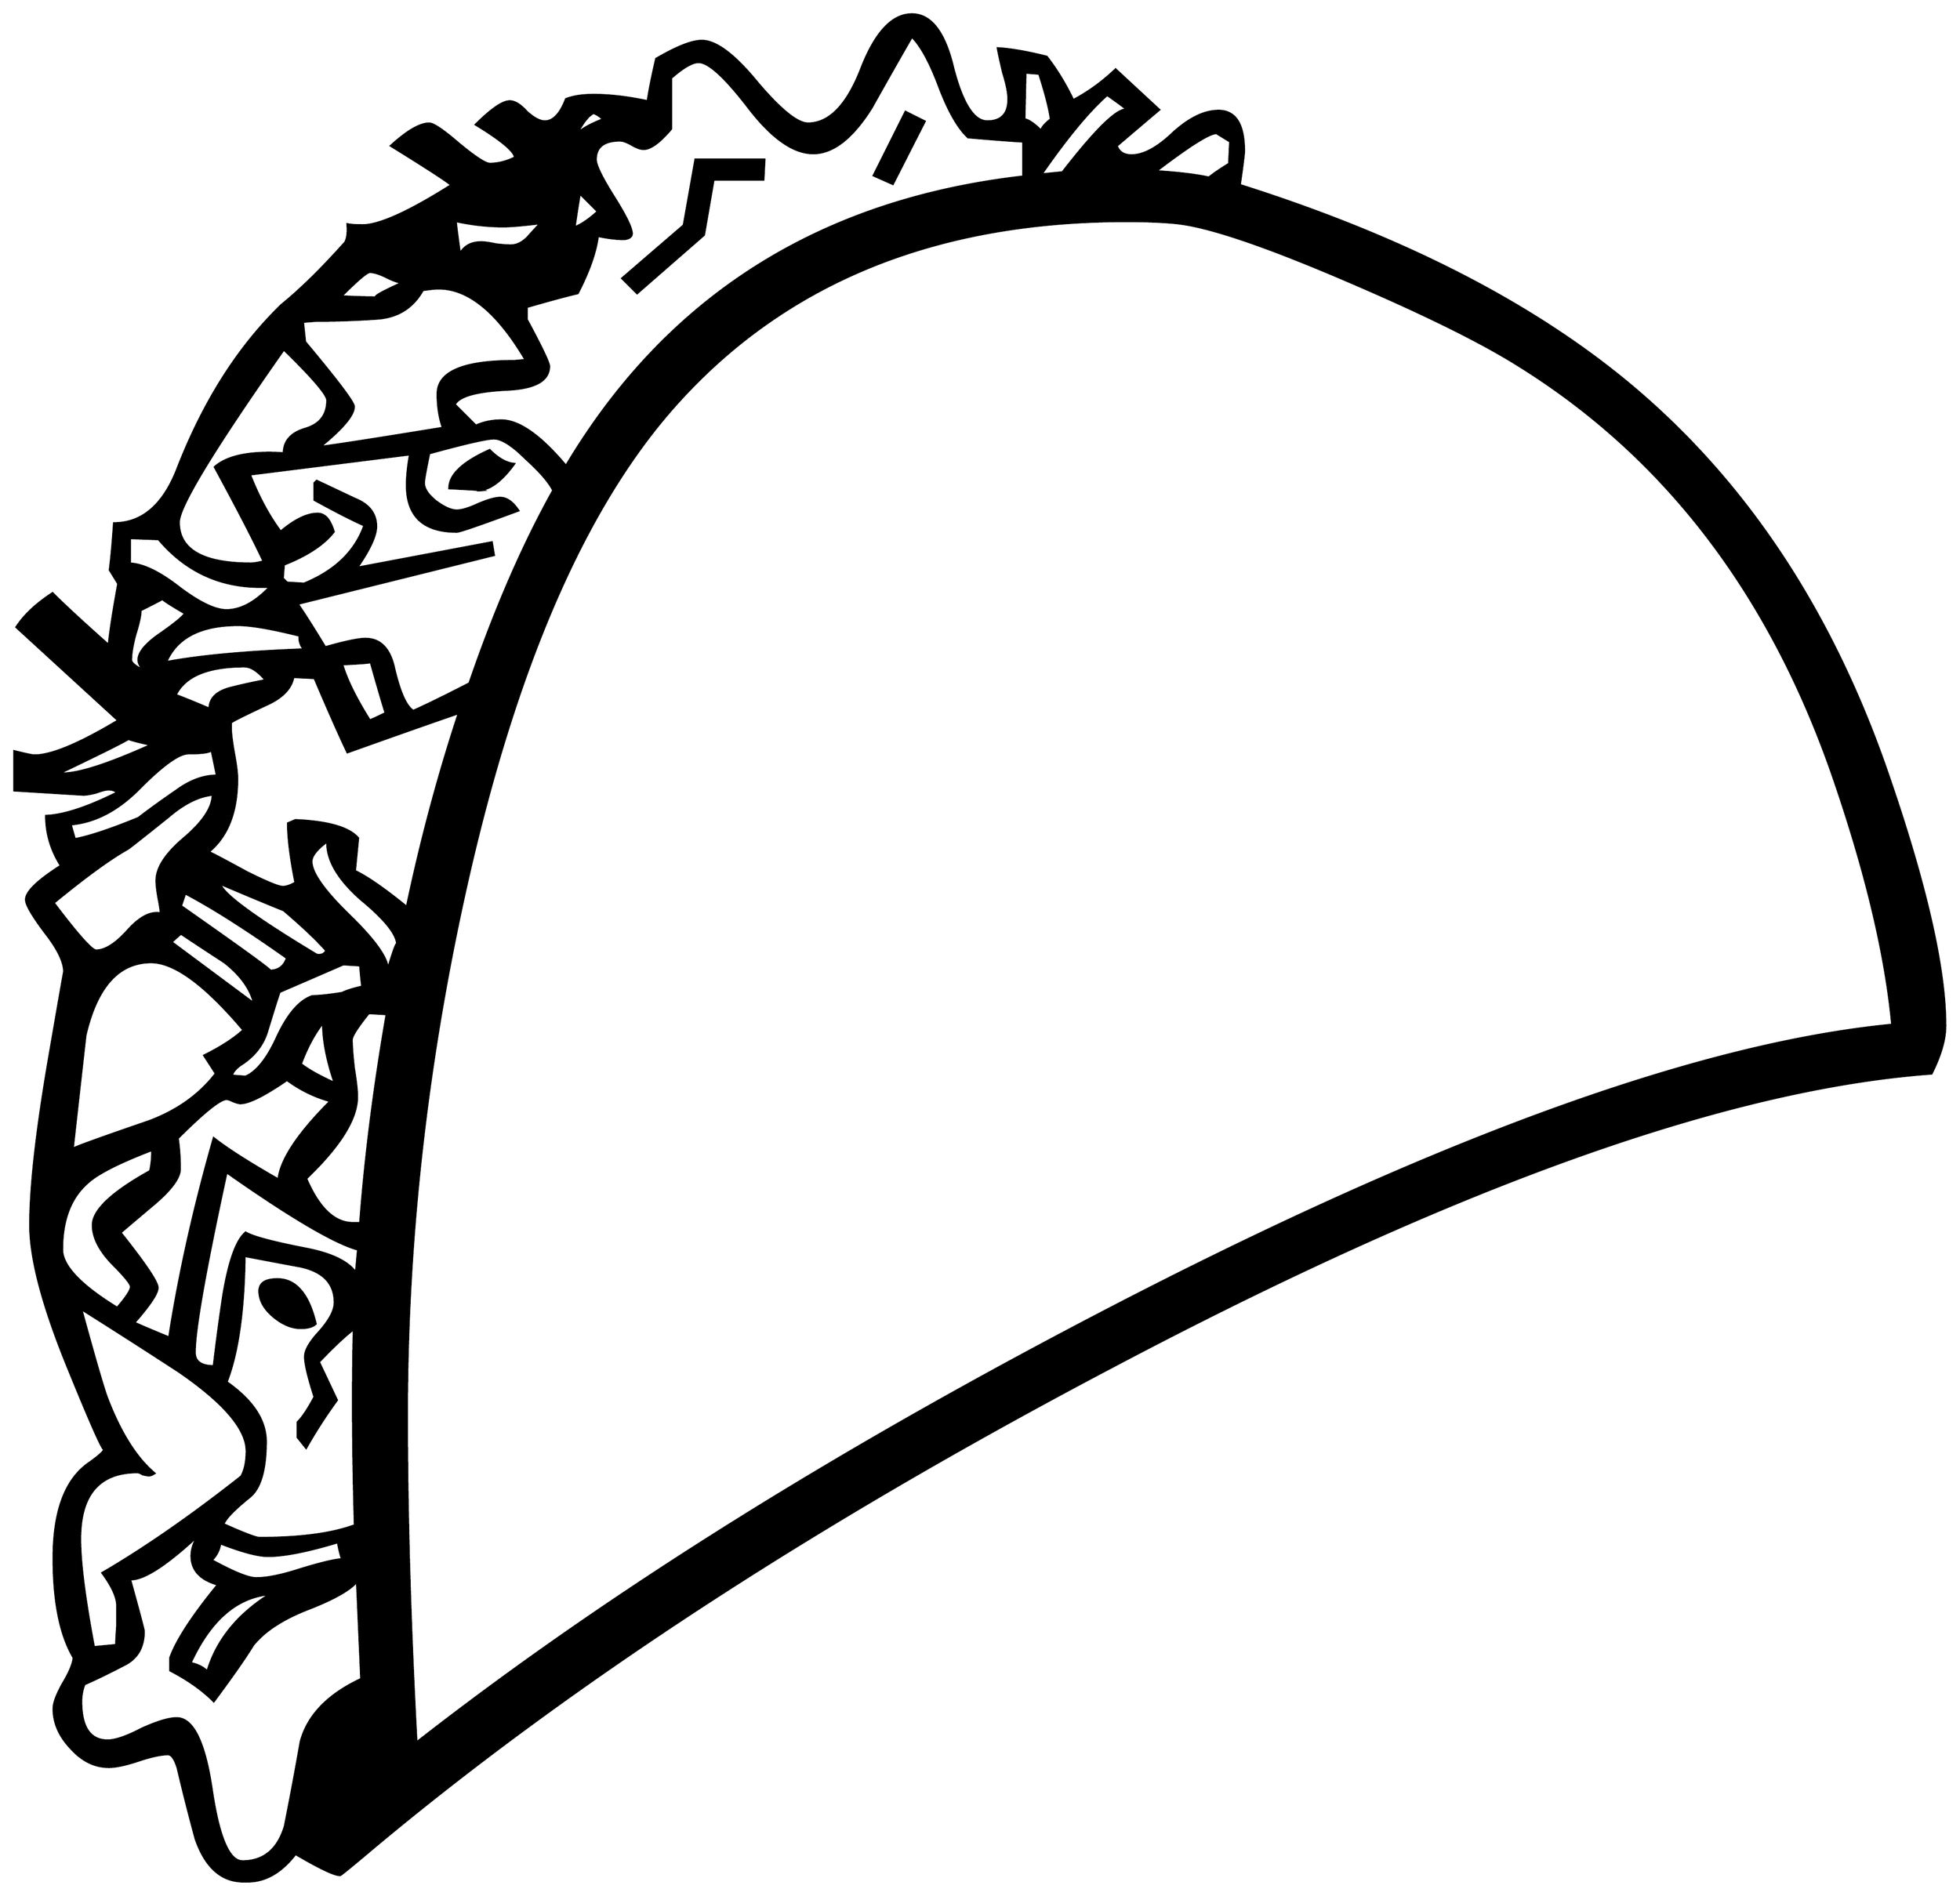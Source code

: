 


\begin{tikzpicture}[y=0.80pt, x=0.80pt, yscale=-1.0, xscale=1.0, inner sep=0pt, outer sep=0pt]
\begin{scope}[shift={(100.0,1721.0)},nonzero rule]
  \path[draw=.,fill=.,line width=1.600pt] (1934.0,-524.0) ..
    controls (1934.0,-511.333) and (1929.667,-496.333) ..
    (1921.0,-479.0) .. controls (1729.0,-465.0) and
    (1472.667,-373.333) .. (1152.0,-204.0) .. controls (873.333,-57.333)
    and (640.667,94.0) .. (454.0,250.0) .. controls (432.667,268.0)
    and (421.667,277.0) .. (421.0,277.0) .. controls (415.667,277.0)
    and (401.667,270.333) .. (379.0,257.0) .. controls (365.667,274.333)
    and (350.667,283.0) .. (334.0,283.0) -- (330.0,283.0) ..
    controls (309.333,283.0) and (294.333,269.667) .. (285.0,243.0) ..
    controls (279.0,221.0) and (273.333,198.667) .. (268.0,176.0) ..
    controls (265.333,167.333) and (262.333,163.0) .. (259.0,163.0) ..
    controls (252.333,163.0) and (243.0,165.0) .. (231.0,169.0) ..
    controls (219.0,173.0) and (209.667,175.0) .. (203.0,175.0) ..
    controls (189.667,175.0) and (177.667,169.0) .. (167.0,157.0) ..
    controls (156.333,145.667) and (151.0,133.333) .. (151.0,120.0) ..
    controls (151.0,114.667) and (154.0,106.667) .. (160.0,96.0) ..
    controls (166.0,86.0) and (169.333,78.0) .. (170.0,72.0) ..
    controls (157.333,50.667) and (151.0,19.333) .. (151.0,-22.0) ..
    controls (151.0,-66.667) and (162.333,-96.667) .. (185.0,-112.0)
    .. controls (194.333,-118.667) and (199.0,-123.0) ..
    (199.0,-125.0) .. controls (199.0,-119.667) and (187.333,-145.667)
    .. (164.0,-203.0) .. controls (140.667,-260.333) and
    (129.0,-304.667) .. (129.0,-336.0) .. controls (129.0,-372.667)
    and (135.0,-425.667) .. (147.0,-495.0) .. controls
    (156.333,-549.0) and (161.0,-575.667) .. (161.0,-575.0) ..
    controls (161.0,-584.333) and (155.0,-596.667) .. (143.0,-612.0)
    .. controls (131.0,-628.0) and (125.0,-638.333) ..
    (125.0,-643.0) .. controls (125.0,-650.333) and (136.0,-661.0)
    .. (158.0,-675.0) .. controls (148.667,-689.667) and
    (144.0,-705.333) .. (144.0,-722.0) .. controls (160.667,-722.667)
    and (183.0,-730.0) .. (211.0,-744.0) .. controls
    (209.0,-746.0) and (206.333,-747.0) .. (203.0,-747.0) ..
    controls (200.333,-747.0) and (196.333,-746.0) .. (191.0,-744.0)
    .. controls (185.667,-742.667) and (181.667,-742.0) ..
    (179.0,-742.0) -- (114.0,-746.0) -- (114.0,-783.0) ..
    controls (124.667,-780.333) and (131.0,-779.0) .. (133.0,-779.0)
    .. controls (149.0,-779.0) and (175.333,-790.0) ..
    (212.0,-812.0) -- (116.0,-900.0) .. controls (123.333,-911.333)
    and (134.667,-922.0) .. (150.0,-932.0) .. controls
    (161.333,-920.667) and (179.0,-904.333) .. (203.0,-883.0) ..
    controls (204.333,-896.333) and (207.333,-915.667) .. (212.0,-941.0)
    -- (204.0,-954.0) .. controls (205.333,-964.0) and
    (206.667,-978.667) .. (208.0,-998.0) .. controls (234.667,-998.0)
    and (254.667,-1015.333) .. (268.0,-1050.0) .. controls
    (292.667,-1113.333) and (325.333,-1164.667) .. (366.0,-1204.0) ..
    controls (384.0,-1218.667) and (404.0,-1238.333) ..
    (426.0,-1263.0) .. controls (428.0,-1267.0) and
    (428.667,-1272.667) .. (428.0,-1280.0) .. controls
    (431.333,-1279.333) and (436.0,-1279.0) .. (442.0,-1279.0) ..
    controls (458.0,-1279.0) and (486.0,-1291.667) ..
    (526.0,-1317.0) .. controls (521.333,-1321.0) and
    (502.333,-1333.333) .. (469.0,-1354.0) .. controls
    (484.333,-1368.0) and (496.333,-1375.0) .. (505.0,-1375.0) ..
    controls (509.0,-1375.0) and (518.333,-1368.667) ..
    (533.0,-1356.0) .. controls (548.333,-1343.333) and
    (558.0,-1337.0) .. (562.0,-1337.0) .. controls
    (570.0,-1337.0) and (578.0,-1339.0) .. (586.0,-1343.0) ..
    controls (585.333,-1349.0) and (573.0,-1359.333) ..
    (549.0,-1374.0) .. controls (563.667,-1388.667) and
    (574.333,-1396.0) .. (581.0,-1396.0) .. controls
    (585.667,-1396.0) and (591.0,-1392.667) .. (597.0,-1386.0) ..
    controls (603.667,-1380.0) and (609.333,-1377.0) ..
    (614.0,-1377.0) .. controls (622.0,-1377.0) and
    (628.667,-1384.0) .. (634.0,-1398.0) .. controls
    (640.667,-1400.667) and (649.333,-1402.0) .. (660.0,-1402.0) ..
    controls (675.333,-1402.0) and (692.333,-1400.0) ..
    (711.0,-1396.0) .. controls (712.333,-1405.333) and
    (715.0,-1418.667) .. (719.0,-1436.0) .. controls
    (738.333,-1447.333) and (752.667,-1453.0) .. (762.0,-1453.0) ..
    controls (775.333,-1453.0) and (792.667,-1440.0) ..
    (814.0,-1414.0) .. controls (836.0,-1388.0) and
    (852.0,-1375.0) .. (862.0,-1375.0) .. controls
    (882.0,-1375.0) and (898.667,-1392.0) .. (912.0,-1426.0) ..
    controls (925.333,-1460.667) and (941.333,-1478.0) ..
    (960.0,-1478.0) .. controls (978.0,-1478.0) and
    (991.0,-1461.0) .. (999.0,-1427.0) .. controls
    (1007.667,-1393.667) and (1018.333,-1377.0) .. (1031.0,-1377.0) ..
    controls (1044.333,-1377.0) and (1051.0,-1384.0) ..
    (1051.0,-1398.0) .. controls (1051.0,-1404.0) and
    (1049.333,-1412.333) .. (1046.0,-1423.0) .. controls
    (1043.333,-1434.333) and (1041.667,-1442.0) .. (1041.0,-1446.0) ..
    controls (1053.0,-1445.333) and (1068.333,-1442.667) ..
    (1087.0,-1438.0) .. controls (1096.333,-1426.0) and
    (1104.667,-1412.333) .. (1112.0,-1397.0) .. controls
    (1126.0,-1404.333) and (1139.333,-1414.0) .. (1152.0,-1426.0) --
    (1193.0,-1388.0) .. controls (1184.333,-1380.667) and
    (1171.0,-1369.333) .. (1153.0,-1354.0) .. controls
    (1155.0,-1348.0) and (1159.667,-1345.0) .. (1167.0,-1345.0) ..
    controls (1178.333,-1345.0) and (1191.333,-1352.0) ..
    (1206.0,-1366.0) .. controls (1221.333,-1380.0) and
    (1235.667,-1387.0) .. (1249.0,-1387.0) .. controls
    (1265.0,-1387.0) and (1273.0,-1374.333) .. (1273.0,-1349.0) ..
    controls (1273.0,-1346.333) and (1271.667,-1335.667) ..
    (1269.0,-1317.0) .. controls (1427.0,-1267.0) and
    (1552.667,-1201.667) .. (1646.0,-1121.0) .. controls
    (1749.333,-1031.667) and (1826.667,-913.667) .. (1878.0,-767.0) ..
    controls (1915.333,-659.667) and (1934.0,-578.667) ..
    (1934.0,-524.0) -- cycle(1260.0,-1358.0) .. controls
    (1251.333,-1363.333) and (1247.0,-1366.0) .. (1247.0,-1366.0) ..
    controls (1240.333,-1366.0) and (1221.333,-1354.0) ..
    (1190.0,-1330.0) .. controls (1211.333,-1328.667) and
    (1228.0,-1326.667) .. (1240.0,-1324.0) .. controls
    (1244.0,-1327.333) and (1250.333,-1331.667) .. (1259.0,-1337.0) --
    (1260.0,-1358.0) -- cycle(1163.0,-1388.0) .. controls
    (1159.0,-1391.333) and (1152.667,-1396.0) .. (1144.0,-1402.0) ..
    controls (1126.667,-1386.667) and (1106.0,-1361.667) ..
    (1082.0,-1327.0) -- (1102.0,-1329.0) .. controls
    (1134.0,-1370.333) and (1154.333,-1390.0) .. (1163.0,-1388.0) --
    cycle(1091.0,-1379.0) .. controls (1089.667,-1389.0) and
    (1086.0,-1403.333) .. (1080.0,-1422.0) -- (1067.0,-1423.0) --
    (1066.0,-1379.0) .. controls (1070.0,-1378.333) and
    (1075.333,-1374.667) .. (1082.0,-1368.0) .. controls
    (1082.0,-1370.667) and (1085.0,-1374.333) .. (1091.0,-1379.0) --
    cycle(1065.0,-1325.0) -- (1065.0,-1358.0) .. controls
    (1053.667,-1358.667) and (1036.333,-1360.0) .. (1013.0,-1362.0) ..
    controls (1003.667,-1370.667) and (994.667,-1386.333) ..
    (986.0,-1409.0) .. controls (977.333,-1432.333) and
    (968.667,-1448.333) .. (960.0,-1457.0) .. controls
    (947.333,-1435.0) and (934.667,-1412.667) .. (922.0,-1390.0) ..
    controls (904.0,-1361.333) and (885.667,-1347.0) ..
    (867.0,-1347.0) .. controls (848.333,-1347.0) and
    (828.0,-1361.333) .. (806.0,-1390.0) .. controls
    (784.0,-1418.667) and (768.333,-1433.0) .. (759.0,-1433.0) ..
    controls (753.0,-1433.0) and (744.333,-1428.0) ..
    (733.0,-1418.0) .. controls (733.0,-1407.333) and
    (733.0,-1391.333) .. (733.0,-1370.0) .. controls
    (722.333,-1357.333) and (713.667,-1351.0) .. (707.0,-1351.0) ..
    controls (704.333,-1351.0) and (700.667,-1352.333) ..
    (696.0,-1355.0) .. controls (691.333,-1357.667) and
    (687.667,-1359.0) .. (685.0,-1359.0) .. controls
    (669.667,-1359.0) and (662.0,-1353.0) .. (662.0,-1341.0) ..
    controls (662.0,-1335.667) and (667.667,-1324.0) ..
    (679.0,-1306.0) .. controls (690.333,-1288.0) and
    (696.0,-1276.333) .. (696.0,-1271.0) .. controls
    (696.0,-1268.333) and (693.667,-1266.667) .. (689.0,-1266.0) ..
    controls (681.667,-1266.0) and (673.333,-1267.0) ..
    (664.0,-1269.0) .. controls (662.0,-1253.667) and
    (655.667,-1235.667) .. (645.0,-1215.0) .. controls
    (633.667,-1212.333) and (617.667,-1208.0) .. (597.0,-1202.0) --
    (597.0,-1190.0) .. controls (611.0,-1164.0) and
    (618.0,-1149.333) .. (618.0,-1146.0) .. controls
    (618.0,-1132.667) and (605.0,-1125.333) .. (579.0,-1124.0) ..
    controls (549.667,-1122.667) and (533.0,-1118.0) ..
    (529.0,-1110.0) -- (549.0,-1090.0) .. controls
    (556.333,-1093.333) and (564.333,-1095.0) .. (573.0,-1095.0) ..
    controls (589.667,-1095.0) and (610.0,-1080.667) ..
    (634.0,-1052.0) .. controls (729.333,-1212.0) and
    (873.0,-1303.0) .. (1065.0,-1325.0) -- cycle(669.0,-1379.0)
    .. controls (666.333,-1381.667) and (663.333,-1383.667) ..
    (660.0,-1385.0) .. controls (655.333,-1383.0) and
    (650.0,-1376.333) .. (644.0,-1365.0) .. controls
    (648.667,-1369.667) and (657.0,-1374.333) .. (669.0,-1379.0) --
    cycle(664.0,-1292.0) -- (647.0,-1309.0) .. controls
    (645.667,-1301.667) and (644.0,-1291.0) .. (642.0,-1277.0) ..
    controls (648.667,-1279.667) and (656.0,-1284.667) ..
    (664.0,-1292.0) -- cycle(610.0,-1281.0) .. controls
    (593.333,-1279.0) and (581.667,-1278.0) .. (575.0,-1278.0) ..
    controls (560.333,-1278.0) and (545.333,-1279.667) ..
    (530.0,-1283.0) .. controls (530.667,-1276.333) and
    (532.0,-1266.0) .. (534.0,-1252.0) .. controls
    (538.0,-1259.333) and (544.667,-1263.0) .. (554.0,-1263.0) ..
    controls (557.333,-1263.0) and (562.0,-1262.333) ..
    (568.0,-1261.0) .. controls (574.0,-1260.333) and
    (578.667,-1260.0) .. (582.0,-1260.0) .. controls
    (588.0,-1260.0) and (593.667,-1263.0) .. (599.0,-1269.0) ..
    controls (605.0,-1275.667) and (608.667,-1279.667) ..
    (610.0,-1281.0) -- cycle(1884.0,-525.0) .. controls
    (1878.0,-589.667) and (1860.0,-666.0) .. (1830.0,-754.0) ..
    controls (1770.667,-928.667) and (1671.667,-1059.333) ..
    (1533.0,-1146.0) .. controls (1498.333,-1168.0) and
    (1445.333,-1194.333) .. (1374.0,-1225.0) .. controls
    (1295.333,-1259.0) and (1240.667,-1277.667) .. (1210.0,-1281.0) ..
    controls (1197.333,-1282.333) and (1181.333,-1283.0) ..
    (1162.0,-1283.0) .. controls (980.667,-1283.0) and
    (838.333,-1224.333) .. (735.0,-1107.0) .. controls
    (651.0,-1011.667) and (586.0,-861.333) .. (540.0,-656.0) ..
    controls (502.667,-489.333) and (484.0,-323.0) .. (484.0,-157.0)
    .. controls (484.0,-63.0) and (487.0,40.0) .. (493.0,152.0)
    .. controls (673.667,10.667) and (895.667,-128.0) ..
    (1159.0,-264.0) .. controls (1463.0,-420.667) and
    (1704.667,-507.667) .. (1884.0,-525.0) -- cycle(480.0,-1225.0)
    .. controls (476.667,-1225.0) and (471.667,-1226.667) ..
    (465.0,-1230.0) .. controls (458.333,-1233.333) and
    (453.0,-1235.0) .. (449.0,-1235.0) .. controls
    (446.333,-1235.0) and (437.333,-1227.333) .. (422.0,-1212.0) ..
    controls (435.333,-1211.333) and (446.667,-1211.0) ..
    (456.0,-1211.0) .. controls (451.333,-1211.0) and
    (459.333,-1215.667) .. (480.0,-1225.0) -- cycle(596.0,-1152.0)
    .. controls (567.333,-1200.667) and (537.667,-1223.0) ..
    (507.0,-1219.0) -- (499.0,-1218.0) .. controls
    (489.667,-1201.333) and (475.333,-1192.333) .. (456.0,-1191.0) ..
    controls (436.667,-1189.667) and (417.667,-1189.0) ..
    (399.0,-1189.0) -- (386.0,-1188.0) -- (388.0,-1169.0) ..
    controls (418.667,-1132.333) and (434.0,-1112.0) ..
    (434.0,-1108.0) .. controls (434.0,-1100.0) and
    (423.333,-1087.333) .. (402.0,-1070.0) .. controls
    (414.0,-1071.333) and (452.667,-1077.333) .. (518.0,-1088.0) ..
    controls (514.667,-1097.333) and (513.0,-1108.0) ..
    (513.0,-1120.0) .. controls (513.0,-1140.667) and
    (537.0,-1151.0) .. (585.0,-1151.0) .. controls
    (585.667,-1151.0) and (589.333,-1151.333) .. (596.0,-1152.0) --
    cycle(622.0,-1029.0) .. controls (618.0,-1037.0) and
    (609.333,-1047.0) .. (596.0,-1059.0) .. controls
    (583.333,-1071.667) and (573.333,-1078.0) .. (566.0,-1078.0) ..
    controls (559.333,-1078.0) and (539.0,-1073.333) ..
    (505.0,-1064.0) .. controls (501.667,-1048.0) and
    (500.0,-1038.667) .. (500.0,-1036.0) .. controls
    (500.0,-1030.667) and (503.667,-1025.0) .. (511.0,-1019.0) ..
    controls (519.0,-1013.0) and (525.667,-1010.0) ..
    (531.0,-1010.0) .. controls (535.667,-1010.0) and
    (542.333,-1012.0) .. (551.0,-1016.0) .. controls
    (560.333,-1020.0) and (567.333,-1022.0) .. (572.0,-1022.0) ..
    controls (578.0,-1022.0) and (583.667,-1018.0) ..
    (589.0,-1010.0) .. controls (553.0,-996.667) and
    (533.667,-990.0) .. (531.0,-990.0) .. controls (499.667,-990.0)
    and (484.0,-1004.667) .. (484.0,-1034.0) .. controls
    (484.0,-1042.0) and (485.0,-1051.667) .. (487.0,-1063.0) --
    (336.0,-1044.0) .. controls (344.0,-1023.333) and
    (353.667,-1005.333) .. (365.0,-990.0) .. controls
    (378.333,-1001.333) and (390.0,-1007.0) .. (400.0,-1007.0) ..
    controls (406.667,-1007.0) and (411.667,-1001.333) ..
    (415.0,-990.0) .. controls (405.667,-978.0) and (390.0,-967.667)
    .. (368.0,-959.0) -- (367.0,-946.0) -- (371.0,-942.0) --
    (387.0,-941.0) .. controls (416.333,-953.0) and (435.333,-971.333)
    .. (444.0,-996.0) .. controls (433.333,-1000.667) and
    (417.667,-1008.667) .. (397.0,-1020.0) -- (397.0,-1036.0) --
    (399.0,-1038.0) .. controls (410.333,-1032.667) and
    (422.333,-1027.0) .. (435.0,-1021.0) .. controls
    (448.333,-1015.667) and (455.0,-1007.0) .. (455.0,-995.0) ..
    controls (455.0,-986.333) and (449.0,-973.333) .. (437.0,-956.0)
    -- (564.0,-980.0) -- (566.0,-968.0) -- (381.0,-922.0) ..
    controls (387.0,-913.333) and (395.667,-899.667) .. (407.0,-881.0)
    .. controls (425.667,-886.333) and (438.333,-889.0) ..
    (445.0,-889.0) .. controls (459.0,-889.0) and (468.0,-879.667)
    .. (472.0,-861.0) .. controls (477.333,-838.333) and
    (483.333,-825.0) .. (490.0,-821.0) .. controls (502.0,-826.333)
    and (519.667,-835.0) .. (543.0,-847.0) .. controls
    (567.0,-917.0) and (593.333,-977.667) .. (622.0,-1029.0) --
    cycle(409.0,-1114.0) .. controls (409.0,-1119.333) and
    (395.333,-1135.333) .. (368.0,-1162.0) .. controls
    (302.0,-1068.0) and (269.0,-1013.667) .. (269.0,-999.0) ..
    controls (269.0,-973.0) and (291.667,-960.0) .. (337.0,-960.0)
    .. controls (339.667,-960.0) and (343.667,-960.667) ..
    (349.0,-962.0) .. controls (339.667,-982.0) and
    (324.333,-1011.667) .. (303.0,-1051.0) .. controls
    (315.0,-1061.667) and (336.667,-1066.0) .. (368.0,-1064.0) ..
    controls (368.0,-1075.333) and (374.667,-1083.0) ..
    (388.0,-1087.0) .. controls (402.0,-1091.0) and
    (409.0,-1100.0) .. (409.0,-1114.0) -- cycle(464.0,-819.0) ..
    controls (460.667,-829.667) and (456.0,-845.667) .. (450.0,-867.0)
    .. controls (447.333,-866.333) and (438.333,-865.667) ..
    (423.0,-865.0) .. controls (427.0,-851.0) and (435.667,-833.333)
    .. (449.0,-812.0) .. controls (452.333,-813.333) and
    (457.333,-815.667) .. (464.0,-819.0) -- cycle(355.0,-938.0) --
    (346.0,-938.0) .. controls (307.333,-938.0) and (275.333,-953.0)
    .. (250.0,-983.0) -- (223.0,-984.0) -- (223.0,-960.0) ..
    controls (235.667,-959.333) and (251.333,-951.667) .. (270.0,-937.0)
    .. controls (288.667,-923.0) and (303.333,-916.0) ..
    (314.0,-916.0) .. controls (327.333,-916.0) and (341.0,-923.333)
    .. (355.0,-938.0) -- cycle(387.0,-879.0) .. controls
    (383.667,-883.0) and (382.333,-887.333) .. (383.0,-892.0) ..
    controls (356.333,-898.667) and (337.0,-902.0) .. (325.0,-902.0)
    .. controls (289.667,-902.0) and (267.0,-890.333) ..
    (257.0,-867.0) .. controls (289.0,-873.0) and (332.333,-877.0)
    .. (387.0,-879.0) -- cycle(533.0,-819.0) .. controls
    (509.667,-811.0) and (474.667,-798.667) .. (428.0,-782.0) ..
    controls (420.667,-797.333) and (410.333,-820.667) .. (397.0,-852.0)
    -- (377.0,-853.0) .. controls (375.0,-842.333) and
    (366.667,-833.667) .. (352.0,-827.0) .. controls (330.667,-817.0)
    and (319.333,-811.333) .. (318.0,-810.0) -- (318.0,-806.0) ..
    controls (318.0,-800.667) and (319.0,-792.333) .. (321.0,-781.0)
    .. controls (323.0,-770.333) and (324.0,-762.333) ..
    (324.0,-757.0) .. controls (324.0,-725.667) and (315.0,-702.667)
    .. (297.0,-688.0) .. controls (299.0,-687.333) and
    (311.0,-681.0) .. (333.0,-669.0) .. controls (351.667,-659.667)
    and (363.0,-655.0) .. (367.0,-655.0) .. controls
    (370.333,-655.0) and (374.333,-656.333) .. (379.0,-659.0) ..
    controls (374.333,-682.333) and (372.0,-701.0) .. (372.0,-715.0)
    -- (379.0,-718.0) .. controls (409.667,-716.667) and
    (429.333,-711.0) .. (438.0,-701.0) .. controls (437.333,-694.333)
    and (436.333,-684.0) .. (435.0,-670.0) .. controls
    (446.333,-664.667) and (462.667,-653.333) .. (484.0,-636.0) ..
    controls (497.333,-699.333) and (513.667,-760.333) .. (533.0,-819.0)
    -- cycle(351.0,-850.0) .. controls (343.667,-858.667) and
    (337.0,-863.0) .. (331.0,-863.0) .. controls (296.333,-863.0)
    and (274.667,-854.0) .. (266.0,-836.0) .. controls
    (273.333,-833.333) and (284.0,-829.0) .. (298.0,-823.0) ..
    controls (298.0,-833.0) and (305.0,-839.667) .. (319.0,-843.0)
    .. controls (329.667,-845.667) and (340.333,-848.0) ..
    (351.0,-850.0) -- cycle(275.0,-913.0) .. controls
    (259.0,-922.333) and (252.0,-927.0) .. (254.0,-927.0) ..
    controls (254.667,-927.0) and (247.667,-923.333) .. (233.0,-916.0)
    .. controls (233.0,-911.333) and (231.333,-903.667) ..
    (228.0,-893.0) .. controls (225.333,-883.0) and (224.0,-875.0)
    .. (224.0,-869.0) .. controls (224.0,-866.333) and
    (228.0,-863.0) .. (236.0,-859.0) .. controls (232.667,-863.0)
    and (231.0,-866.333) .. (231.0,-869.0) .. controls
    (231.0,-875.667) and (237.0,-883.333) .. (249.0,-892.0) ..
    controls (264.333,-902.667) and (273.0,-909.667) .. (275.0,-913.0)
    -- cycle(475.0,-600.0) .. controls (475.0,-610.0) and
    (463.667,-624.333) .. (441.0,-643.0) .. controls (419.0,-662.333)
    and (408.333,-680.667) .. (409.0,-698.0) .. controls
    (399.0,-690.667) and (394.0,-684.333) .. (394.0,-679.0) ..
    controls (394.0,-668.333) and (406.0,-651.333) .. (430.0,-628.0)
    .. controls (454.0,-604.667) and (466.0,-587.667) ..
    (466.0,-577.0) .. controls (472.0,-597.0) and (475.0,-604.667)
    .. (475.0,-600.0) -- cycle(408.0,-595.0) .. controls
    (400.0,-604.333) and (386.667,-617.0) .. (368.0,-633.0) ..
    controls (354.667,-638.333) and (334.667,-646.667) .. (308.0,-658.0)
    .. controls (310.0,-648.667) and (340.333,-626.333) ..
    (399.0,-591.0) .. controls (403.667,-590.333) and (406.667,-591.667)
    .. (408.0,-595.0) -- cycle(243.0,-789.0) .. controls
    (222.333,-793.667) and (215.667,-796.0) .. (223.0,-796.0) ..
    controls (225.667,-796.0) and (203.333,-784.667) .. (156.0,-762.0)
    -- (160.0,-762.0) .. controls (175.333,-762.0) and
    (203.0,-771.0) .. (243.0,-789.0) -- cycle(305.0,-760.0) --
    (300.0,-784.0) .. controls (298.0,-782.0) and (290.667,-781.0)
    .. (278.0,-781.0) .. controls (269.333,-781.0) and
    (254.333,-770.333) .. (233.0,-749.0) .. controls (212.333,-727.667)
    and (190.333,-716.0) .. (167.0,-714.0) -- (171.0,-700.0) ..
    controls (185.0,-702.667) and (205.0,-709.333) .. (231.0,-720.0)
    .. controls (242.333,-728.667) and (254.333,-737.333) ..
    (267.0,-746.0) .. controls (279.667,-755.333) and (292.333,-760.0)
    .. (305.0,-760.0) -- cycle(371.0,-588.0) .. controls
    (332.333,-615.333) and (300.333,-635.667) .. (275.0,-649.0) --
    (271.0,-637.0) .. controls (329.0,-596.333) and (357.0,-576.0)
    .. (355.0,-576.0) .. controls (363.0,-576.0) and
    (368.333,-580.0) .. (371.0,-588.0) -- cycle(442.0,-561.0) ..
    controls (441.333,-565.667) and (440.667,-572.333) .. (440.0,-581.0)
    -- (424.0,-582.0) .. controls (413.333,-577.333) and
    (393.333,-568.667) .. (364.0,-556.0) .. controls (363.333,-554.667)
    and (359.333,-542.0) .. (352.0,-518.0) .. controls
    (348.0,-505.333) and (339.667,-495.0) .. (327.0,-487.0) ..
    controls (322.333,-483.667) and (319.667,-480.333) .. (319.0,-477.0)
    -- (332.0,-476.0) .. controls (342.667,-480.667) and
    (352.667,-493.333) .. (362.0,-514.0) .. controls (372.0,-535.333)
    and (383.0,-548.0) .. (395.0,-552.0) .. controls
    (401.0,-552.0) and (410.333,-553.0) .. (423.0,-555.0) ..
    controls (427.0,-557.0) and (433.333,-559.0) .. (442.0,-561.0)
    -- cycle(416.0,-470.0) .. controls (408.667,-491.333) and
    (405.0,-510.333) .. (405.0,-527.0) .. controls (397.0,-517.0)
    and (390.0,-504.0) .. (384.0,-488.0) .. controls
    (390.667,-482.667) and (401.333,-476.667) .. (416.0,-470.0) --
    cycle(301.0,-742.0) .. controls (287.667,-740.667) and
    (273.667,-733.667) .. (259.0,-721.0) .. controls (235.667,-702.333)
    and (223.0,-692.333) .. (221.0,-691.0) .. controls
    (204.333,-681.667) and (181.0,-664.667) .. (151.0,-640.0) ..
    controls (173.667,-610.0) and (187.0,-595.0) .. (191.0,-595.0)
    .. controls (199.667,-595.0) and (209.667,-601.333) ..
    (221.0,-614.0) .. controls (232.333,-626.667) and (242.667,-632.0)
    .. (252.0,-630.0) .. controls (252.0,-632.667) and
    (251.333,-637.333) .. (250.0,-644.0) .. controls (248.667,-651.333)
    and (248.0,-657.0) .. (248.0,-661.0) .. controls
    (248.0,-673.0) and (256.667,-686.333) .. (274.0,-701.0) ..
    controls (292.0,-716.333) and (301.0,-730.0) .. (301.0,-742.0)
    -- cycle(340.0,-545.0) .. controls (336.667,-559.0) and
    (327.333,-572.0) .. (312.0,-584.0) .. controls (298.667,-592.667)
    and (285.0,-601.667) .. (271.0,-611.0) -- (262.0,-603.0) --
    (340.0,-545.0) -- cycle(465.0,-535.0) -- (448.0,-536.0) ..
    controls (437.333,-522.667) and (432.0,-514.333) .. (432.0,-511.0)
    .. controls (432.0,-505.0) and (432.667,-496.0) ..
    (434.0,-484.0) .. controls (436.0,-472.0) and (437.0,-463.0)
    .. (437.0,-457.0) .. controls (437.0,-436.333) and
    (421.0,-410.667) .. (389.0,-380.0) .. controls (401.0,-352.0)
    and (415.667,-338.0) .. (433.0,-338.0) -- (440.0,-338.0) ..
    controls (444.667,-400.0) and (453.0,-465.667) .. (465.0,-535.0)
    -- cycle(330.0,-520.0) .. controls (294.0,-562.667) and
    (265.0,-584.0) .. (243.0,-584.0) .. controls (212.333,-584.0)
    and (191.667,-561.0) .. (181.0,-515.0) .. controls
    (177.0,-479.667) and (173.0,-444.0) .. (169.0,-408.0) ..
    controls (172.333,-410.0) and (196.333,-418.667) .. (241.0,-434.0)
    .. controls (267.667,-444.0) and (288.667,-459.0) ..
    (304.0,-479.0) -- (293.0,-496.0) .. controls (309.0,-504.0)
    and (321.333,-512.0) .. (330.0,-520.0) -- cycle(412.0,-453.0)
    .. controls (397.333,-457.0) and (383.667,-463.667) ..
    (371.0,-473.0) .. controls (349.667,-458.333) and (335.0,-451.0)
    .. (327.0,-451.0) .. controls (325.667,-451.0) and
    (323.333,-451.667) .. (320.0,-453.0) .. controls (317.333,-454.333)
    and (315.333,-455.0) .. (314.0,-455.0) .. controls
    (308.0,-455.0) and (292.667,-442.667) .. (268.0,-418.0) ..
    controls (269.333,-408.667) and (270.0,-399.0) .. (270.0,-389.0)
    .. controls (270.0,-381.0) and (262.333,-370.333) ..
    (247.0,-357.0) .. controls (225.667,-339.0) and (214.667,-329.667)
    .. (214.0,-329.0) .. controls (237.333,-299.667) and
    (249.0,-282.333) .. (249.0,-277.0) .. controls (249.0,-271.667)
    and (241.667,-260.667) .. (227.0,-244.0) .. controls
    (234.333,-240.667) and (245.333,-236.0) .. (260.0,-230.0) ..
    controls (269.333,-290.0) and (283.333,-352.667) .. (302.0,-418.0)
    .. controls (314.667,-408.0) and (335.0,-395.0) ..
    (363.0,-379.0) .. controls (365.0,-397.667) and (381.333,-422.333)
    .. (412.0,-453.0) -- cycle(438.0,-313.0) .. controls
    (416.0,-319.0) and (374.667,-343.333) .. (314.0,-386.0) ..
    controls (294.0,-294.0) and (284.0,-237.333) .. (284.0,-216.0)
    .. controls (284.0,-207.333) and (290.0,-203.0) ..
    (302.0,-203.0) .. controls (304.667,-225.667) and (307.667,-248.0)
    .. (311.0,-270.0) .. controls (316.333,-302.0) and
    (323.333,-321.667) .. (332.0,-329.0) .. controls (338.667,-325.0)
    and (357.333,-320.0) .. (388.0,-314.0) .. controls
    (412.667,-309.333) and (428.667,-301.667) .. (436.0,-291.0) --
    (438.0,-313.0) -- cycle(435.0,-53.0) .. controls
    (433.0,-122.333) and (432.667,-184.0) .. (434.0,-238.0) ..
    controls (426.0,-232.0) and (415.0,-221.667) .. (401.0,-207.0)
    -- (418.0,-171.0) .. controls (407.333,-156.333) and
    (397.667,-141.333) .. (389.0,-126.0) -- (381.0,-136.0) --
    (381.0,-150.0) .. controls (385.667,-154.667) and (391.0,-162.667)
    .. (397.0,-174.0) .. controls (391.0,-192.667) and
    (388.0,-205.333) .. (388.0,-212.0) .. controls (388.0,-218.0)
    and (392.667,-226.0) .. (402.0,-236.0) .. controls
    (411.333,-246.667) and (416.0,-255.667) .. (416.0,-263.0) ..
    controls (416.0,-281.0) and (405.333,-292.333) .. (384.0,-297.0)
    .. controls (366.0,-300.333) and (348.333,-303.667) ..
    (331.0,-307.0) .. controls (330.333,-255.0) and (324.667,-215.333)
    .. (314.0,-188.0) .. controls (338.667,-170.667) and
    (351.0,-152.0) .. (351.0,-132.0) .. controls (351.0,-104.667)
    and (345.667,-87.0) .. (335.0,-79.0) .. controls (321.0,-67.667)
    and (313.0,-59.333) .. (311.0,-54.0) .. controls (330.333,-45.333)
    and (341.667,-41.0) .. (345.0,-41.0) .. controls (383.667,-41.0)
    and (413.667,-45.0) .. (435.0,-53.0) -- cycle(244.0,-407.0) ..
    controls (212.667,-395.0) and (192.333,-384.667) .. (183.0,-376.0)
    .. controls (167.0,-362.0) and (159.0,-341.0) ..
    (159.0,-313.0) .. controls (159.0,-297.667) and (176.333,-279.333)
    .. (211.0,-258.0) .. controls (219.667,-268.0) and
    (224.0,-274.667) .. (224.0,-278.0) .. controls (224.0,-280.667)
    and (218.0,-288.0) .. (206.0,-300.0) .. controls
    (194.0,-312.667) and (188.0,-324.667) .. (188.0,-336.0) ..
    controls (188.0,-350.0) and (206.0,-367.0) .. (242.0,-387.0)
    .. controls (243.333,-392.333) and (244.0,-399.0) ..
    (244.0,-407.0) -- cycle(423.0,-21.0) .. controls
    (421.667,-24.333) and (420.333,-29.667) .. (419.0,-37.0) .. controls
    (390.333,-28.333) and (368.333,-24.0) .. (353.0,-24.0) .. controls
    (343.667,-24.0) and (328.667,-28.0) .. (308.0,-36.0) .. controls
    (307.333,-30.0) and (304.667,-24.667) .. (300.0,-20.0) .. controls
    (320.667,-8.667) and (334.667,-3.0) .. (342.0,-3.0) .. controls
    (352.0,-3.0) and (365.333,-5.667) .. (382.0,-11.0) .. controls
    (401.333,-17.0) and (415.0,-20.333) .. (423.0,-21.0) --
    cycle(333.0,-123.0) .. controls (333.0,-143.667) and
    (311.667,-168.667) .. (269.0,-198.0) .. controls (238.333,-218.0)
    and (207.667,-237.667) .. (177.0,-257.0) .. controls
    (189.0,-213.0) and (197.0,-185.333) .. (201.0,-174.0) ..
    controls (213.667,-140.667) and (228.667,-116.667) .. (246.0,-102.0)
    .. controls (244.0,-100.667) and (242.333,-100.0) ..
    (241.0,-100.0) .. controls (239.667,-100.0) and (237.667,-100.333)
    .. (235.0,-101.0) .. controls (233.0,-102.333) and
    (231.333,-103.0) .. (230.0,-103.0) .. controls (194.0,-103.0)
    and (176.0,-82.0) .. (176.0,-40.0) .. controls (176.0,-18.0)
    and (180.333,16.0) .. (189.0,62.0) -- (210.0,60.0) .. controls
    (210.0,56.667) and (210.333,50.667) .. (211.0,42.0) .. controls
    (211.0,34.0) and (211.0,27.667) .. (211.0,23.0) .. controls
    (211.0,15.0) and (206.333,4.667) .. (197.0,-8.0) .. controls
    (237.0,-31.333) and (280.667,-61.667) .. (328.0,-99.0) .. controls
    (331.333,-105.0) and (333.0,-113.0) .. (333.0,-123.0) --
    cycle(355.0,12.0) .. controls (323.667,14.667) and (298.667,36.333)
    .. (280.0,77.0) .. controls (286.667,78.333) and (292.0,81.0) ..
    (296.0,85.0) .. controls (304.667,55.667) and (324.333,31.333) ..
    (355.0,12.0) -- cycle(441.0,92.0) -- (437.0,0.0) .. controls
    (430.333,8.0) and (415.0,16.667) .. (391.0,26.0) .. controls
    (367.0,35.333) and (349.667,46.667) .. (339.0,60.0) .. controls
    (331.667,72.0) and (319.333,89.667) .. (302.0,113.0) .. controls
    (291.333,102.333) and (277.667,92.667) .. (261.0,84.0) --
    (261.0,72.0) .. controls (267.0,55.333) and (282.0,32.333) ..
    (306.0,3.0) .. controls (289.333,-1.667) and (281.0,-10.667) ..
    (281.0,-24.0) .. controls (281.0,-30.667) and (283.333,-37.333) ..
    (288.0,-44.0) .. controls (257.333,-15.333) and (235.667,-1.333) ..
    (223.0,-2.0) .. controls (231.667,29.333) and (236.0,45.667) ..
    (236.0,47.0) .. controls (236.0,62.333) and (229.667,73.0) ..
    (217.0,79.0) .. controls (204.333,85.667) and (192.0,91.667) ..
    (180.0,97.0) .. controls (178.0,102.333) and (177.0,107.667) ..
    (177.0,113.0) .. controls (177.0,137.667) and (185.333,150.0) ..
    (202.0,150.0) .. controls (209.333,150.0) and (220.0,146.333) ..
    (234.0,139.0) .. controls (248.667,132.333) and (259.667,129.0) ..
    (267.0,129.0) .. controls (282.333,129.0) and (293.333,151.333) ..
    (300.0,196.0) .. controls (306.667,241.333) and (316.333,264.0) ..
    (329.0,264.0) .. controls (349.0,264.0) and (362.333,253.0) ..
    (369.0,231.0) .. controls (374.333,204.333) and (379.333,177.667) ..
    (384.0,151.0) .. controls (390.667,126.333) and (409.667,106.667) ..
    (441.0,92.0) -- cycle(972.0,-1377.0) -- (942.0,-1318.0) --
    (924.0,-1326.0) -- (954.0,-1386.0) -- (972.0,-1377.0) --
    cycle(821.0,-1341.0) -- (820.0,-1322.0) -- (773.0,-1322.0)
    -- (764.0,-1270.0) -- (701.0,-1215.0) -- (687.0,-1229.0) --
    (745.0,-1279.0) -- (756.0,-1341.0) -- (821.0,-1341.0) --
    cycle(585.0,-1054.0) .. controls (573.0,-1037.333) and
    (561.333,-1029.0) .. (550.0,-1029.0) .. controls
    (559.333,-1029.0) and (550.667,-1029.667) .. (524.0,-1031.0) ..
    controls (524.0,-1043.667) and (536.667,-1055.667) ..
    (562.0,-1067.0) .. controls (570.0,-1059.0) and
    (577.667,-1054.667) .. (585.0,-1054.0) -- cycle(398.0,-243.0) ..
    controls (395.333,-240.333) and (390.667,-239.0) .. (384.0,-239.0)
    .. controls (375.333,-239.0) and (366.667,-242.667) ..
    (358.0,-250.0) .. controls (349.333,-257.333) and (345.0,-265.333)
    .. (345.0,-274.0) .. controls (345.0,-281.333) and
    (350.667,-285.0) .. (362.0,-285.0) .. controls (379.333,-285.0)
    and (391.333,-271.0) .. (398.0,-243.0) -- cycle;
\end{scope}

\end{tikzpicture}

